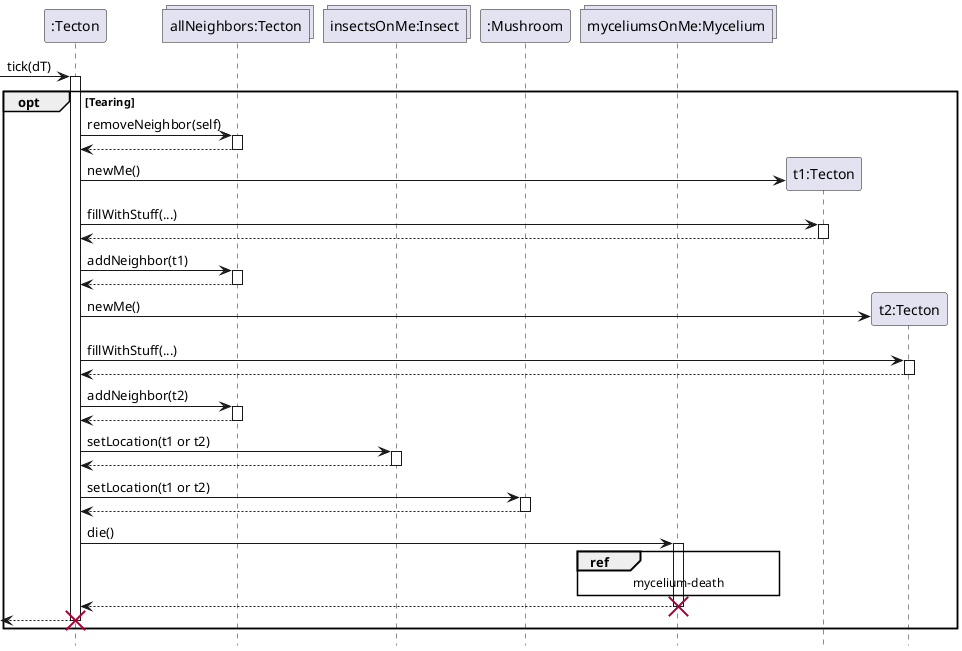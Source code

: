 @startuml Tecton/tecton-break-seq
hide footbox

participant ":Tecton" as Dying
collections "allNeighbors:Tecton" as allNeighbors
collections "insectsOnMe:Insect" as Insects
participant ":Mushroom" as Mushroom
collections "myceliumsOnMe:Mycelium" as target

-> Dying : tick(dT)
activate Dying
opt Tearing

Dying -> allNeighbors : removeNeighbor(self)
activate allNeighbors
return

create "t1:Tecton" as New1
Dying -> New1 : newMe()
Dying -> New1 : fillWithStuff(...)
activate New1
return
Dying -> allNeighbors : addNeighbor(t1)
activate allNeighbors
return

create "t2:Tecton" as New2
Dying -> New2 : newMe()
Dying -> New2 : fillWithStuff(...)
activate New2
return
Dying -> allNeighbors : addNeighbor(t2)
activate allNeighbors
return

Dying -> Insects : setLocation(t1 or t2)
activate Insects
return

Dying -> Mushroom : setLocation(t1 or t2)
activate Mushroom
return

Dying -> target : die()
activate target

ref over target
    mycelium-death
end ref

return
destroy target

<-- Dying
destroy Dying
end

@enduml